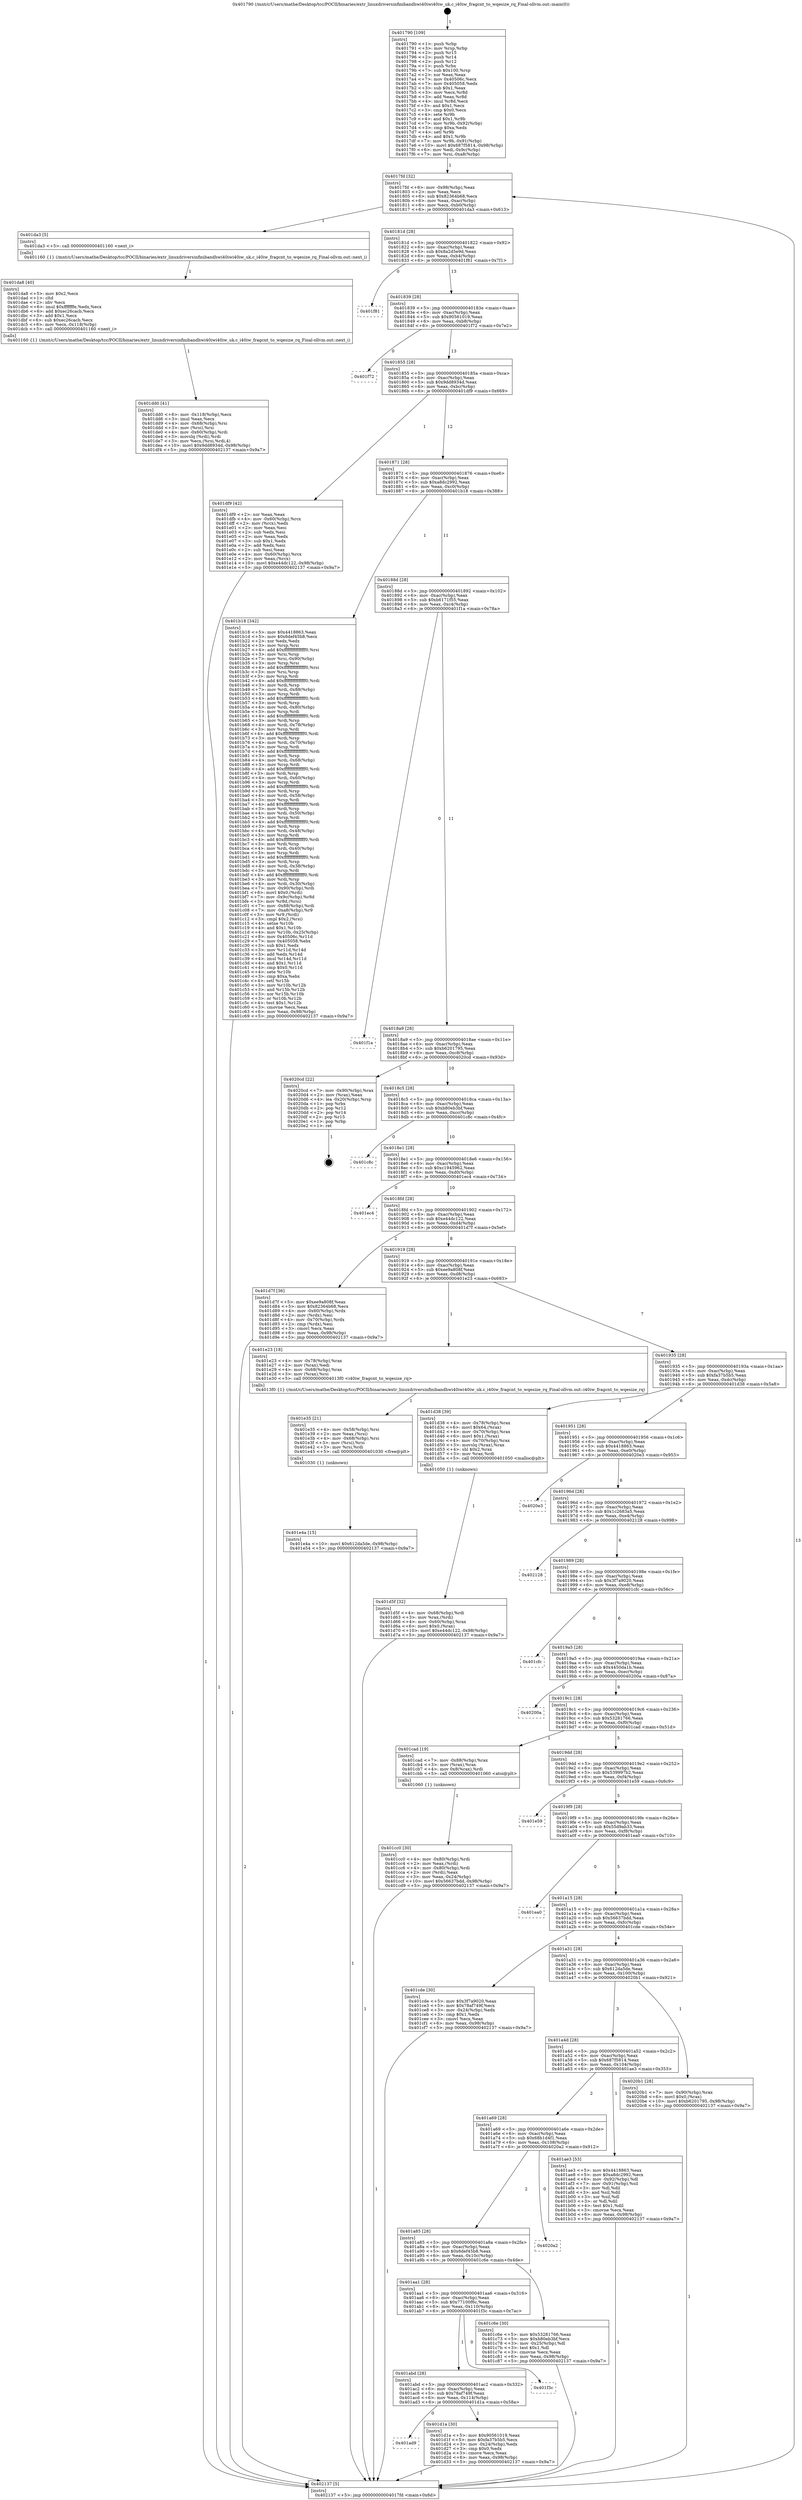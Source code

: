 digraph "0x401790" {
  label = "0x401790 (/mnt/c/Users/mathe/Desktop/tcc/POCII/binaries/extr_linuxdriversinfinibandhwi40iwi40iw_uk.c_i40iw_fragcnt_to_wqesize_rq_Final-ollvm.out::main(0))"
  labelloc = "t"
  node[shape=record]

  Entry [label="",width=0.3,height=0.3,shape=circle,fillcolor=black,style=filled]
  "0x4017fd" [label="{
     0x4017fd [32]\l
     | [instrs]\l
     &nbsp;&nbsp;0x4017fd \<+6\>: mov -0x98(%rbp),%eax\l
     &nbsp;&nbsp;0x401803 \<+2\>: mov %eax,%ecx\l
     &nbsp;&nbsp;0x401805 \<+6\>: sub $0x82364b68,%ecx\l
     &nbsp;&nbsp;0x40180b \<+6\>: mov %eax,-0xac(%rbp)\l
     &nbsp;&nbsp;0x401811 \<+6\>: mov %ecx,-0xb0(%rbp)\l
     &nbsp;&nbsp;0x401817 \<+6\>: je 0000000000401da3 \<main+0x613\>\l
  }"]
  "0x401da3" [label="{
     0x401da3 [5]\l
     | [instrs]\l
     &nbsp;&nbsp;0x401da3 \<+5\>: call 0000000000401160 \<next_i\>\l
     | [calls]\l
     &nbsp;&nbsp;0x401160 \{1\} (/mnt/c/Users/mathe/Desktop/tcc/POCII/binaries/extr_linuxdriversinfinibandhwi40iwi40iw_uk.c_i40iw_fragcnt_to_wqesize_rq_Final-ollvm.out::next_i)\l
  }"]
  "0x40181d" [label="{
     0x40181d [28]\l
     | [instrs]\l
     &nbsp;&nbsp;0x40181d \<+5\>: jmp 0000000000401822 \<main+0x92\>\l
     &nbsp;&nbsp;0x401822 \<+6\>: mov -0xac(%rbp),%eax\l
     &nbsp;&nbsp;0x401828 \<+5\>: sub $0x8a2d5e9d,%eax\l
     &nbsp;&nbsp;0x40182d \<+6\>: mov %eax,-0xb4(%rbp)\l
     &nbsp;&nbsp;0x401833 \<+6\>: je 0000000000401f81 \<main+0x7f1\>\l
  }"]
  Exit [label="",width=0.3,height=0.3,shape=circle,fillcolor=black,style=filled,peripheries=2]
  "0x401f81" [label="{
     0x401f81\l
  }", style=dashed]
  "0x401839" [label="{
     0x401839 [28]\l
     | [instrs]\l
     &nbsp;&nbsp;0x401839 \<+5\>: jmp 000000000040183e \<main+0xae\>\l
     &nbsp;&nbsp;0x40183e \<+6\>: mov -0xac(%rbp),%eax\l
     &nbsp;&nbsp;0x401844 \<+5\>: sub $0x90561019,%eax\l
     &nbsp;&nbsp;0x401849 \<+6\>: mov %eax,-0xb8(%rbp)\l
     &nbsp;&nbsp;0x40184f \<+6\>: je 0000000000401f72 \<main+0x7e2\>\l
  }"]
  "0x401e4a" [label="{
     0x401e4a [15]\l
     | [instrs]\l
     &nbsp;&nbsp;0x401e4a \<+10\>: movl $0x612da5de,-0x98(%rbp)\l
     &nbsp;&nbsp;0x401e54 \<+5\>: jmp 0000000000402137 \<main+0x9a7\>\l
  }"]
  "0x401f72" [label="{
     0x401f72\l
  }", style=dashed]
  "0x401855" [label="{
     0x401855 [28]\l
     | [instrs]\l
     &nbsp;&nbsp;0x401855 \<+5\>: jmp 000000000040185a \<main+0xca\>\l
     &nbsp;&nbsp;0x40185a \<+6\>: mov -0xac(%rbp),%eax\l
     &nbsp;&nbsp;0x401860 \<+5\>: sub $0x9dd8934d,%eax\l
     &nbsp;&nbsp;0x401865 \<+6\>: mov %eax,-0xbc(%rbp)\l
     &nbsp;&nbsp;0x40186b \<+6\>: je 0000000000401df9 \<main+0x669\>\l
  }"]
  "0x401e35" [label="{
     0x401e35 [21]\l
     | [instrs]\l
     &nbsp;&nbsp;0x401e35 \<+4\>: mov -0x58(%rbp),%rsi\l
     &nbsp;&nbsp;0x401e39 \<+2\>: mov %eax,(%rsi)\l
     &nbsp;&nbsp;0x401e3b \<+4\>: mov -0x68(%rbp),%rsi\l
     &nbsp;&nbsp;0x401e3f \<+3\>: mov (%rsi),%rsi\l
     &nbsp;&nbsp;0x401e42 \<+3\>: mov %rsi,%rdi\l
     &nbsp;&nbsp;0x401e45 \<+5\>: call 0000000000401030 \<free@plt\>\l
     | [calls]\l
     &nbsp;&nbsp;0x401030 \{1\} (unknown)\l
  }"]
  "0x401df9" [label="{
     0x401df9 [42]\l
     | [instrs]\l
     &nbsp;&nbsp;0x401df9 \<+2\>: xor %eax,%eax\l
     &nbsp;&nbsp;0x401dfb \<+4\>: mov -0x60(%rbp),%rcx\l
     &nbsp;&nbsp;0x401dff \<+2\>: mov (%rcx),%edx\l
     &nbsp;&nbsp;0x401e01 \<+2\>: mov %eax,%esi\l
     &nbsp;&nbsp;0x401e03 \<+2\>: sub %edx,%esi\l
     &nbsp;&nbsp;0x401e05 \<+2\>: mov %eax,%edx\l
     &nbsp;&nbsp;0x401e07 \<+3\>: sub $0x1,%edx\l
     &nbsp;&nbsp;0x401e0a \<+2\>: add %edx,%esi\l
     &nbsp;&nbsp;0x401e0c \<+2\>: sub %esi,%eax\l
     &nbsp;&nbsp;0x401e0e \<+4\>: mov -0x60(%rbp),%rcx\l
     &nbsp;&nbsp;0x401e12 \<+2\>: mov %eax,(%rcx)\l
     &nbsp;&nbsp;0x401e14 \<+10\>: movl $0xe44dc122,-0x98(%rbp)\l
     &nbsp;&nbsp;0x401e1e \<+5\>: jmp 0000000000402137 \<main+0x9a7\>\l
  }"]
  "0x401871" [label="{
     0x401871 [28]\l
     | [instrs]\l
     &nbsp;&nbsp;0x401871 \<+5\>: jmp 0000000000401876 \<main+0xe6\>\l
     &nbsp;&nbsp;0x401876 \<+6\>: mov -0xac(%rbp),%eax\l
     &nbsp;&nbsp;0x40187c \<+5\>: sub $0xa8dc2992,%eax\l
     &nbsp;&nbsp;0x401881 \<+6\>: mov %eax,-0xc0(%rbp)\l
     &nbsp;&nbsp;0x401887 \<+6\>: je 0000000000401b18 \<main+0x388\>\l
  }"]
  "0x401dd0" [label="{
     0x401dd0 [41]\l
     | [instrs]\l
     &nbsp;&nbsp;0x401dd0 \<+6\>: mov -0x118(%rbp),%ecx\l
     &nbsp;&nbsp;0x401dd6 \<+3\>: imul %eax,%ecx\l
     &nbsp;&nbsp;0x401dd9 \<+4\>: mov -0x68(%rbp),%rsi\l
     &nbsp;&nbsp;0x401ddd \<+3\>: mov (%rsi),%rsi\l
     &nbsp;&nbsp;0x401de0 \<+4\>: mov -0x60(%rbp),%rdi\l
     &nbsp;&nbsp;0x401de4 \<+3\>: movslq (%rdi),%rdi\l
     &nbsp;&nbsp;0x401de7 \<+3\>: mov %ecx,(%rsi,%rdi,4)\l
     &nbsp;&nbsp;0x401dea \<+10\>: movl $0x9dd8934d,-0x98(%rbp)\l
     &nbsp;&nbsp;0x401df4 \<+5\>: jmp 0000000000402137 \<main+0x9a7\>\l
  }"]
  "0x401b18" [label="{
     0x401b18 [342]\l
     | [instrs]\l
     &nbsp;&nbsp;0x401b18 \<+5\>: mov $0x4418863,%eax\l
     &nbsp;&nbsp;0x401b1d \<+5\>: mov $0x6def45b8,%ecx\l
     &nbsp;&nbsp;0x401b22 \<+2\>: xor %edx,%edx\l
     &nbsp;&nbsp;0x401b24 \<+3\>: mov %rsp,%rsi\l
     &nbsp;&nbsp;0x401b27 \<+4\>: add $0xfffffffffffffff0,%rsi\l
     &nbsp;&nbsp;0x401b2b \<+3\>: mov %rsi,%rsp\l
     &nbsp;&nbsp;0x401b2e \<+7\>: mov %rsi,-0x90(%rbp)\l
     &nbsp;&nbsp;0x401b35 \<+3\>: mov %rsp,%rsi\l
     &nbsp;&nbsp;0x401b38 \<+4\>: add $0xfffffffffffffff0,%rsi\l
     &nbsp;&nbsp;0x401b3c \<+3\>: mov %rsi,%rsp\l
     &nbsp;&nbsp;0x401b3f \<+3\>: mov %rsp,%rdi\l
     &nbsp;&nbsp;0x401b42 \<+4\>: add $0xfffffffffffffff0,%rdi\l
     &nbsp;&nbsp;0x401b46 \<+3\>: mov %rdi,%rsp\l
     &nbsp;&nbsp;0x401b49 \<+7\>: mov %rdi,-0x88(%rbp)\l
     &nbsp;&nbsp;0x401b50 \<+3\>: mov %rsp,%rdi\l
     &nbsp;&nbsp;0x401b53 \<+4\>: add $0xfffffffffffffff0,%rdi\l
     &nbsp;&nbsp;0x401b57 \<+3\>: mov %rdi,%rsp\l
     &nbsp;&nbsp;0x401b5a \<+4\>: mov %rdi,-0x80(%rbp)\l
     &nbsp;&nbsp;0x401b5e \<+3\>: mov %rsp,%rdi\l
     &nbsp;&nbsp;0x401b61 \<+4\>: add $0xfffffffffffffff0,%rdi\l
     &nbsp;&nbsp;0x401b65 \<+3\>: mov %rdi,%rsp\l
     &nbsp;&nbsp;0x401b68 \<+4\>: mov %rdi,-0x78(%rbp)\l
     &nbsp;&nbsp;0x401b6c \<+3\>: mov %rsp,%rdi\l
     &nbsp;&nbsp;0x401b6f \<+4\>: add $0xfffffffffffffff0,%rdi\l
     &nbsp;&nbsp;0x401b73 \<+3\>: mov %rdi,%rsp\l
     &nbsp;&nbsp;0x401b76 \<+4\>: mov %rdi,-0x70(%rbp)\l
     &nbsp;&nbsp;0x401b7a \<+3\>: mov %rsp,%rdi\l
     &nbsp;&nbsp;0x401b7d \<+4\>: add $0xfffffffffffffff0,%rdi\l
     &nbsp;&nbsp;0x401b81 \<+3\>: mov %rdi,%rsp\l
     &nbsp;&nbsp;0x401b84 \<+4\>: mov %rdi,-0x68(%rbp)\l
     &nbsp;&nbsp;0x401b88 \<+3\>: mov %rsp,%rdi\l
     &nbsp;&nbsp;0x401b8b \<+4\>: add $0xfffffffffffffff0,%rdi\l
     &nbsp;&nbsp;0x401b8f \<+3\>: mov %rdi,%rsp\l
     &nbsp;&nbsp;0x401b92 \<+4\>: mov %rdi,-0x60(%rbp)\l
     &nbsp;&nbsp;0x401b96 \<+3\>: mov %rsp,%rdi\l
     &nbsp;&nbsp;0x401b99 \<+4\>: add $0xfffffffffffffff0,%rdi\l
     &nbsp;&nbsp;0x401b9d \<+3\>: mov %rdi,%rsp\l
     &nbsp;&nbsp;0x401ba0 \<+4\>: mov %rdi,-0x58(%rbp)\l
     &nbsp;&nbsp;0x401ba4 \<+3\>: mov %rsp,%rdi\l
     &nbsp;&nbsp;0x401ba7 \<+4\>: add $0xfffffffffffffff0,%rdi\l
     &nbsp;&nbsp;0x401bab \<+3\>: mov %rdi,%rsp\l
     &nbsp;&nbsp;0x401bae \<+4\>: mov %rdi,-0x50(%rbp)\l
     &nbsp;&nbsp;0x401bb2 \<+3\>: mov %rsp,%rdi\l
     &nbsp;&nbsp;0x401bb5 \<+4\>: add $0xfffffffffffffff0,%rdi\l
     &nbsp;&nbsp;0x401bb9 \<+3\>: mov %rdi,%rsp\l
     &nbsp;&nbsp;0x401bbc \<+4\>: mov %rdi,-0x48(%rbp)\l
     &nbsp;&nbsp;0x401bc0 \<+3\>: mov %rsp,%rdi\l
     &nbsp;&nbsp;0x401bc3 \<+4\>: add $0xfffffffffffffff0,%rdi\l
     &nbsp;&nbsp;0x401bc7 \<+3\>: mov %rdi,%rsp\l
     &nbsp;&nbsp;0x401bca \<+4\>: mov %rdi,-0x40(%rbp)\l
     &nbsp;&nbsp;0x401bce \<+3\>: mov %rsp,%rdi\l
     &nbsp;&nbsp;0x401bd1 \<+4\>: add $0xfffffffffffffff0,%rdi\l
     &nbsp;&nbsp;0x401bd5 \<+3\>: mov %rdi,%rsp\l
     &nbsp;&nbsp;0x401bd8 \<+4\>: mov %rdi,-0x38(%rbp)\l
     &nbsp;&nbsp;0x401bdc \<+3\>: mov %rsp,%rdi\l
     &nbsp;&nbsp;0x401bdf \<+4\>: add $0xfffffffffffffff0,%rdi\l
     &nbsp;&nbsp;0x401be3 \<+3\>: mov %rdi,%rsp\l
     &nbsp;&nbsp;0x401be6 \<+4\>: mov %rdi,-0x30(%rbp)\l
     &nbsp;&nbsp;0x401bea \<+7\>: mov -0x90(%rbp),%rdi\l
     &nbsp;&nbsp;0x401bf1 \<+6\>: movl $0x0,(%rdi)\l
     &nbsp;&nbsp;0x401bf7 \<+7\>: mov -0x9c(%rbp),%r8d\l
     &nbsp;&nbsp;0x401bfe \<+3\>: mov %r8d,(%rsi)\l
     &nbsp;&nbsp;0x401c01 \<+7\>: mov -0x88(%rbp),%rdi\l
     &nbsp;&nbsp;0x401c08 \<+7\>: mov -0xa8(%rbp),%r9\l
     &nbsp;&nbsp;0x401c0f \<+3\>: mov %r9,(%rdi)\l
     &nbsp;&nbsp;0x401c12 \<+3\>: cmpl $0x2,(%rsi)\l
     &nbsp;&nbsp;0x401c15 \<+4\>: setne %r10b\l
     &nbsp;&nbsp;0x401c19 \<+4\>: and $0x1,%r10b\l
     &nbsp;&nbsp;0x401c1d \<+4\>: mov %r10b,-0x25(%rbp)\l
     &nbsp;&nbsp;0x401c21 \<+8\>: mov 0x40506c,%r11d\l
     &nbsp;&nbsp;0x401c29 \<+7\>: mov 0x405058,%ebx\l
     &nbsp;&nbsp;0x401c30 \<+3\>: sub $0x1,%edx\l
     &nbsp;&nbsp;0x401c33 \<+3\>: mov %r11d,%r14d\l
     &nbsp;&nbsp;0x401c36 \<+3\>: add %edx,%r14d\l
     &nbsp;&nbsp;0x401c39 \<+4\>: imul %r14d,%r11d\l
     &nbsp;&nbsp;0x401c3d \<+4\>: and $0x1,%r11d\l
     &nbsp;&nbsp;0x401c41 \<+4\>: cmp $0x0,%r11d\l
     &nbsp;&nbsp;0x401c45 \<+4\>: sete %r10b\l
     &nbsp;&nbsp;0x401c49 \<+3\>: cmp $0xa,%ebx\l
     &nbsp;&nbsp;0x401c4c \<+4\>: setl %r15b\l
     &nbsp;&nbsp;0x401c50 \<+3\>: mov %r10b,%r12b\l
     &nbsp;&nbsp;0x401c53 \<+3\>: and %r15b,%r12b\l
     &nbsp;&nbsp;0x401c56 \<+3\>: xor %r15b,%r10b\l
     &nbsp;&nbsp;0x401c59 \<+3\>: or %r10b,%r12b\l
     &nbsp;&nbsp;0x401c5c \<+4\>: test $0x1,%r12b\l
     &nbsp;&nbsp;0x401c60 \<+3\>: cmovne %ecx,%eax\l
     &nbsp;&nbsp;0x401c63 \<+6\>: mov %eax,-0x98(%rbp)\l
     &nbsp;&nbsp;0x401c69 \<+5\>: jmp 0000000000402137 \<main+0x9a7\>\l
  }"]
  "0x40188d" [label="{
     0x40188d [28]\l
     | [instrs]\l
     &nbsp;&nbsp;0x40188d \<+5\>: jmp 0000000000401892 \<main+0x102\>\l
     &nbsp;&nbsp;0x401892 \<+6\>: mov -0xac(%rbp),%eax\l
     &nbsp;&nbsp;0x401898 \<+5\>: sub $0xb6171f55,%eax\l
     &nbsp;&nbsp;0x40189d \<+6\>: mov %eax,-0xc4(%rbp)\l
     &nbsp;&nbsp;0x4018a3 \<+6\>: je 0000000000401f1a \<main+0x78a\>\l
  }"]
  "0x401da8" [label="{
     0x401da8 [40]\l
     | [instrs]\l
     &nbsp;&nbsp;0x401da8 \<+5\>: mov $0x2,%ecx\l
     &nbsp;&nbsp;0x401dad \<+1\>: cltd\l
     &nbsp;&nbsp;0x401dae \<+2\>: idiv %ecx\l
     &nbsp;&nbsp;0x401db0 \<+6\>: imul $0xfffffffe,%edx,%ecx\l
     &nbsp;&nbsp;0x401db6 \<+6\>: add $0xec26cacb,%ecx\l
     &nbsp;&nbsp;0x401dbc \<+3\>: add $0x1,%ecx\l
     &nbsp;&nbsp;0x401dbf \<+6\>: sub $0xec26cacb,%ecx\l
     &nbsp;&nbsp;0x401dc5 \<+6\>: mov %ecx,-0x118(%rbp)\l
     &nbsp;&nbsp;0x401dcb \<+5\>: call 0000000000401160 \<next_i\>\l
     | [calls]\l
     &nbsp;&nbsp;0x401160 \{1\} (/mnt/c/Users/mathe/Desktop/tcc/POCII/binaries/extr_linuxdriversinfinibandhwi40iwi40iw_uk.c_i40iw_fragcnt_to_wqesize_rq_Final-ollvm.out::next_i)\l
  }"]
  "0x401f1a" [label="{
     0x401f1a\l
  }", style=dashed]
  "0x4018a9" [label="{
     0x4018a9 [28]\l
     | [instrs]\l
     &nbsp;&nbsp;0x4018a9 \<+5\>: jmp 00000000004018ae \<main+0x11e\>\l
     &nbsp;&nbsp;0x4018ae \<+6\>: mov -0xac(%rbp),%eax\l
     &nbsp;&nbsp;0x4018b4 \<+5\>: sub $0xb6201795,%eax\l
     &nbsp;&nbsp;0x4018b9 \<+6\>: mov %eax,-0xc8(%rbp)\l
     &nbsp;&nbsp;0x4018bf \<+6\>: je 00000000004020cd \<main+0x93d\>\l
  }"]
  "0x401d5f" [label="{
     0x401d5f [32]\l
     | [instrs]\l
     &nbsp;&nbsp;0x401d5f \<+4\>: mov -0x68(%rbp),%rdi\l
     &nbsp;&nbsp;0x401d63 \<+3\>: mov %rax,(%rdi)\l
     &nbsp;&nbsp;0x401d66 \<+4\>: mov -0x60(%rbp),%rax\l
     &nbsp;&nbsp;0x401d6a \<+6\>: movl $0x0,(%rax)\l
     &nbsp;&nbsp;0x401d70 \<+10\>: movl $0xe44dc122,-0x98(%rbp)\l
     &nbsp;&nbsp;0x401d7a \<+5\>: jmp 0000000000402137 \<main+0x9a7\>\l
  }"]
  "0x4020cd" [label="{
     0x4020cd [22]\l
     | [instrs]\l
     &nbsp;&nbsp;0x4020cd \<+7\>: mov -0x90(%rbp),%rax\l
     &nbsp;&nbsp;0x4020d4 \<+2\>: mov (%rax),%eax\l
     &nbsp;&nbsp;0x4020d6 \<+4\>: lea -0x20(%rbp),%rsp\l
     &nbsp;&nbsp;0x4020da \<+1\>: pop %rbx\l
     &nbsp;&nbsp;0x4020db \<+2\>: pop %r12\l
     &nbsp;&nbsp;0x4020dd \<+2\>: pop %r14\l
     &nbsp;&nbsp;0x4020df \<+2\>: pop %r15\l
     &nbsp;&nbsp;0x4020e1 \<+1\>: pop %rbp\l
     &nbsp;&nbsp;0x4020e2 \<+1\>: ret\l
  }"]
  "0x4018c5" [label="{
     0x4018c5 [28]\l
     | [instrs]\l
     &nbsp;&nbsp;0x4018c5 \<+5\>: jmp 00000000004018ca \<main+0x13a\>\l
     &nbsp;&nbsp;0x4018ca \<+6\>: mov -0xac(%rbp),%eax\l
     &nbsp;&nbsp;0x4018d0 \<+5\>: sub $0xb80eb3bf,%eax\l
     &nbsp;&nbsp;0x4018d5 \<+6\>: mov %eax,-0xcc(%rbp)\l
     &nbsp;&nbsp;0x4018db \<+6\>: je 0000000000401c8c \<main+0x4fc\>\l
  }"]
  "0x401ad9" [label="{
     0x401ad9\l
  }", style=dashed]
  "0x401c8c" [label="{
     0x401c8c\l
  }", style=dashed]
  "0x4018e1" [label="{
     0x4018e1 [28]\l
     | [instrs]\l
     &nbsp;&nbsp;0x4018e1 \<+5\>: jmp 00000000004018e6 \<main+0x156\>\l
     &nbsp;&nbsp;0x4018e6 \<+6\>: mov -0xac(%rbp),%eax\l
     &nbsp;&nbsp;0x4018ec \<+5\>: sub $0xc1945962,%eax\l
     &nbsp;&nbsp;0x4018f1 \<+6\>: mov %eax,-0xd0(%rbp)\l
     &nbsp;&nbsp;0x4018f7 \<+6\>: je 0000000000401ec4 \<main+0x734\>\l
  }"]
  "0x401d1a" [label="{
     0x401d1a [30]\l
     | [instrs]\l
     &nbsp;&nbsp;0x401d1a \<+5\>: mov $0x90561019,%eax\l
     &nbsp;&nbsp;0x401d1f \<+5\>: mov $0xfa37b5b5,%ecx\l
     &nbsp;&nbsp;0x401d24 \<+3\>: mov -0x24(%rbp),%edx\l
     &nbsp;&nbsp;0x401d27 \<+3\>: cmp $0x0,%edx\l
     &nbsp;&nbsp;0x401d2a \<+3\>: cmove %ecx,%eax\l
     &nbsp;&nbsp;0x401d2d \<+6\>: mov %eax,-0x98(%rbp)\l
     &nbsp;&nbsp;0x401d33 \<+5\>: jmp 0000000000402137 \<main+0x9a7\>\l
  }"]
  "0x401ec4" [label="{
     0x401ec4\l
  }", style=dashed]
  "0x4018fd" [label="{
     0x4018fd [28]\l
     | [instrs]\l
     &nbsp;&nbsp;0x4018fd \<+5\>: jmp 0000000000401902 \<main+0x172\>\l
     &nbsp;&nbsp;0x401902 \<+6\>: mov -0xac(%rbp),%eax\l
     &nbsp;&nbsp;0x401908 \<+5\>: sub $0xe44dc122,%eax\l
     &nbsp;&nbsp;0x40190d \<+6\>: mov %eax,-0xd4(%rbp)\l
     &nbsp;&nbsp;0x401913 \<+6\>: je 0000000000401d7f \<main+0x5ef\>\l
  }"]
  "0x401abd" [label="{
     0x401abd [28]\l
     | [instrs]\l
     &nbsp;&nbsp;0x401abd \<+5\>: jmp 0000000000401ac2 \<main+0x332\>\l
     &nbsp;&nbsp;0x401ac2 \<+6\>: mov -0xac(%rbp),%eax\l
     &nbsp;&nbsp;0x401ac8 \<+5\>: sub $0x78af749f,%eax\l
     &nbsp;&nbsp;0x401acd \<+6\>: mov %eax,-0x114(%rbp)\l
     &nbsp;&nbsp;0x401ad3 \<+6\>: je 0000000000401d1a \<main+0x58a\>\l
  }"]
  "0x401d7f" [label="{
     0x401d7f [36]\l
     | [instrs]\l
     &nbsp;&nbsp;0x401d7f \<+5\>: mov $0xee9a808f,%eax\l
     &nbsp;&nbsp;0x401d84 \<+5\>: mov $0x82364b68,%ecx\l
     &nbsp;&nbsp;0x401d89 \<+4\>: mov -0x60(%rbp),%rdx\l
     &nbsp;&nbsp;0x401d8d \<+2\>: mov (%rdx),%esi\l
     &nbsp;&nbsp;0x401d8f \<+4\>: mov -0x70(%rbp),%rdx\l
     &nbsp;&nbsp;0x401d93 \<+2\>: cmp (%rdx),%esi\l
     &nbsp;&nbsp;0x401d95 \<+3\>: cmovl %ecx,%eax\l
     &nbsp;&nbsp;0x401d98 \<+6\>: mov %eax,-0x98(%rbp)\l
     &nbsp;&nbsp;0x401d9e \<+5\>: jmp 0000000000402137 \<main+0x9a7\>\l
  }"]
  "0x401919" [label="{
     0x401919 [28]\l
     | [instrs]\l
     &nbsp;&nbsp;0x401919 \<+5\>: jmp 000000000040191e \<main+0x18e\>\l
     &nbsp;&nbsp;0x40191e \<+6\>: mov -0xac(%rbp),%eax\l
     &nbsp;&nbsp;0x401924 \<+5\>: sub $0xee9a808f,%eax\l
     &nbsp;&nbsp;0x401929 \<+6\>: mov %eax,-0xd8(%rbp)\l
     &nbsp;&nbsp;0x40192f \<+6\>: je 0000000000401e23 \<main+0x693\>\l
  }"]
  "0x401f3c" [label="{
     0x401f3c\l
  }", style=dashed]
  "0x401e23" [label="{
     0x401e23 [18]\l
     | [instrs]\l
     &nbsp;&nbsp;0x401e23 \<+4\>: mov -0x78(%rbp),%rax\l
     &nbsp;&nbsp;0x401e27 \<+2\>: mov (%rax),%edi\l
     &nbsp;&nbsp;0x401e29 \<+4\>: mov -0x68(%rbp),%rax\l
     &nbsp;&nbsp;0x401e2d \<+3\>: mov (%rax),%rsi\l
     &nbsp;&nbsp;0x401e30 \<+5\>: call 00000000004013f0 \<i40iw_fragcnt_to_wqesize_rq\>\l
     | [calls]\l
     &nbsp;&nbsp;0x4013f0 \{1\} (/mnt/c/Users/mathe/Desktop/tcc/POCII/binaries/extr_linuxdriversinfinibandhwi40iwi40iw_uk.c_i40iw_fragcnt_to_wqesize_rq_Final-ollvm.out::i40iw_fragcnt_to_wqesize_rq)\l
  }"]
  "0x401935" [label="{
     0x401935 [28]\l
     | [instrs]\l
     &nbsp;&nbsp;0x401935 \<+5\>: jmp 000000000040193a \<main+0x1aa\>\l
     &nbsp;&nbsp;0x40193a \<+6\>: mov -0xac(%rbp),%eax\l
     &nbsp;&nbsp;0x401940 \<+5\>: sub $0xfa37b5b5,%eax\l
     &nbsp;&nbsp;0x401945 \<+6\>: mov %eax,-0xdc(%rbp)\l
     &nbsp;&nbsp;0x40194b \<+6\>: je 0000000000401d38 \<main+0x5a8\>\l
  }"]
  "0x401cc0" [label="{
     0x401cc0 [30]\l
     | [instrs]\l
     &nbsp;&nbsp;0x401cc0 \<+4\>: mov -0x80(%rbp),%rdi\l
     &nbsp;&nbsp;0x401cc4 \<+2\>: mov %eax,(%rdi)\l
     &nbsp;&nbsp;0x401cc6 \<+4\>: mov -0x80(%rbp),%rdi\l
     &nbsp;&nbsp;0x401cca \<+2\>: mov (%rdi),%eax\l
     &nbsp;&nbsp;0x401ccc \<+3\>: mov %eax,-0x24(%rbp)\l
     &nbsp;&nbsp;0x401ccf \<+10\>: movl $0x56637bdd,-0x98(%rbp)\l
     &nbsp;&nbsp;0x401cd9 \<+5\>: jmp 0000000000402137 \<main+0x9a7\>\l
  }"]
  "0x401d38" [label="{
     0x401d38 [39]\l
     | [instrs]\l
     &nbsp;&nbsp;0x401d38 \<+4\>: mov -0x78(%rbp),%rax\l
     &nbsp;&nbsp;0x401d3c \<+6\>: movl $0x64,(%rax)\l
     &nbsp;&nbsp;0x401d42 \<+4\>: mov -0x70(%rbp),%rax\l
     &nbsp;&nbsp;0x401d46 \<+6\>: movl $0x1,(%rax)\l
     &nbsp;&nbsp;0x401d4c \<+4\>: mov -0x70(%rbp),%rax\l
     &nbsp;&nbsp;0x401d50 \<+3\>: movslq (%rax),%rax\l
     &nbsp;&nbsp;0x401d53 \<+4\>: shl $0x2,%rax\l
     &nbsp;&nbsp;0x401d57 \<+3\>: mov %rax,%rdi\l
     &nbsp;&nbsp;0x401d5a \<+5\>: call 0000000000401050 \<malloc@plt\>\l
     | [calls]\l
     &nbsp;&nbsp;0x401050 \{1\} (unknown)\l
  }"]
  "0x401951" [label="{
     0x401951 [28]\l
     | [instrs]\l
     &nbsp;&nbsp;0x401951 \<+5\>: jmp 0000000000401956 \<main+0x1c6\>\l
     &nbsp;&nbsp;0x401956 \<+6\>: mov -0xac(%rbp),%eax\l
     &nbsp;&nbsp;0x40195c \<+5\>: sub $0x4418863,%eax\l
     &nbsp;&nbsp;0x401961 \<+6\>: mov %eax,-0xe0(%rbp)\l
     &nbsp;&nbsp;0x401967 \<+6\>: je 00000000004020e3 \<main+0x953\>\l
  }"]
  "0x401aa1" [label="{
     0x401aa1 [28]\l
     | [instrs]\l
     &nbsp;&nbsp;0x401aa1 \<+5\>: jmp 0000000000401aa6 \<main+0x316\>\l
     &nbsp;&nbsp;0x401aa6 \<+6\>: mov -0xac(%rbp),%eax\l
     &nbsp;&nbsp;0x401aac \<+5\>: sub $0x77100f6c,%eax\l
     &nbsp;&nbsp;0x401ab1 \<+6\>: mov %eax,-0x110(%rbp)\l
     &nbsp;&nbsp;0x401ab7 \<+6\>: je 0000000000401f3c \<main+0x7ac\>\l
  }"]
  "0x4020e3" [label="{
     0x4020e3\l
  }", style=dashed]
  "0x40196d" [label="{
     0x40196d [28]\l
     | [instrs]\l
     &nbsp;&nbsp;0x40196d \<+5\>: jmp 0000000000401972 \<main+0x1e2\>\l
     &nbsp;&nbsp;0x401972 \<+6\>: mov -0xac(%rbp),%eax\l
     &nbsp;&nbsp;0x401978 \<+5\>: sub $0x1c2683a5,%eax\l
     &nbsp;&nbsp;0x40197d \<+6\>: mov %eax,-0xe4(%rbp)\l
     &nbsp;&nbsp;0x401983 \<+6\>: je 0000000000402128 \<main+0x998\>\l
  }"]
  "0x401c6e" [label="{
     0x401c6e [30]\l
     | [instrs]\l
     &nbsp;&nbsp;0x401c6e \<+5\>: mov $0x53281766,%eax\l
     &nbsp;&nbsp;0x401c73 \<+5\>: mov $0xb80eb3bf,%ecx\l
     &nbsp;&nbsp;0x401c78 \<+3\>: mov -0x25(%rbp),%dl\l
     &nbsp;&nbsp;0x401c7b \<+3\>: test $0x1,%dl\l
     &nbsp;&nbsp;0x401c7e \<+3\>: cmovne %ecx,%eax\l
     &nbsp;&nbsp;0x401c81 \<+6\>: mov %eax,-0x98(%rbp)\l
     &nbsp;&nbsp;0x401c87 \<+5\>: jmp 0000000000402137 \<main+0x9a7\>\l
  }"]
  "0x402128" [label="{
     0x402128\l
  }", style=dashed]
  "0x401989" [label="{
     0x401989 [28]\l
     | [instrs]\l
     &nbsp;&nbsp;0x401989 \<+5\>: jmp 000000000040198e \<main+0x1fe\>\l
     &nbsp;&nbsp;0x40198e \<+6\>: mov -0xac(%rbp),%eax\l
     &nbsp;&nbsp;0x401994 \<+5\>: sub $0x3f7a9020,%eax\l
     &nbsp;&nbsp;0x401999 \<+6\>: mov %eax,-0xe8(%rbp)\l
     &nbsp;&nbsp;0x40199f \<+6\>: je 0000000000401cfc \<main+0x56c\>\l
  }"]
  "0x401a85" [label="{
     0x401a85 [28]\l
     | [instrs]\l
     &nbsp;&nbsp;0x401a85 \<+5\>: jmp 0000000000401a8a \<main+0x2fa\>\l
     &nbsp;&nbsp;0x401a8a \<+6\>: mov -0xac(%rbp),%eax\l
     &nbsp;&nbsp;0x401a90 \<+5\>: sub $0x6def45b8,%eax\l
     &nbsp;&nbsp;0x401a95 \<+6\>: mov %eax,-0x10c(%rbp)\l
     &nbsp;&nbsp;0x401a9b \<+6\>: je 0000000000401c6e \<main+0x4de\>\l
  }"]
  "0x401cfc" [label="{
     0x401cfc\l
  }", style=dashed]
  "0x4019a5" [label="{
     0x4019a5 [28]\l
     | [instrs]\l
     &nbsp;&nbsp;0x4019a5 \<+5\>: jmp 00000000004019aa \<main+0x21a\>\l
     &nbsp;&nbsp;0x4019aa \<+6\>: mov -0xac(%rbp),%eax\l
     &nbsp;&nbsp;0x4019b0 \<+5\>: sub $0x4450da1b,%eax\l
     &nbsp;&nbsp;0x4019b5 \<+6\>: mov %eax,-0xec(%rbp)\l
     &nbsp;&nbsp;0x4019bb \<+6\>: je 000000000040200a \<main+0x87a\>\l
  }"]
  "0x4020a2" [label="{
     0x4020a2\l
  }", style=dashed]
  "0x40200a" [label="{
     0x40200a\l
  }", style=dashed]
  "0x4019c1" [label="{
     0x4019c1 [28]\l
     | [instrs]\l
     &nbsp;&nbsp;0x4019c1 \<+5\>: jmp 00000000004019c6 \<main+0x236\>\l
     &nbsp;&nbsp;0x4019c6 \<+6\>: mov -0xac(%rbp),%eax\l
     &nbsp;&nbsp;0x4019cc \<+5\>: sub $0x53281766,%eax\l
     &nbsp;&nbsp;0x4019d1 \<+6\>: mov %eax,-0xf0(%rbp)\l
     &nbsp;&nbsp;0x4019d7 \<+6\>: je 0000000000401cad \<main+0x51d\>\l
  }"]
  "0x401790" [label="{
     0x401790 [109]\l
     | [instrs]\l
     &nbsp;&nbsp;0x401790 \<+1\>: push %rbp\l
     &nbsp;&nbsp;0x401791 \<+3\>: mov %rsp,%rbp\l
     &nbsp;&nbsp;0x401794 \<+2\>: push %r15\l
     &nbsp;&nbsp;0x401796 \<+2\>: push %r14\l
     &nbsp;&nbsp;0x401798 \<+2\>: push %r12\l
     &nbsp;&nbsp;0x40179a \<+1\>: push %rbx\l
     &nbsp;&nbsp;0x40179b \<+7\>: sub $0x100,%rsp\l
     &nbsp;&nbsp;0x4017a2 \<+2\>: xor %eax,%eax\l
     &nbsp;&nbsp;0x4017a4 \<+7\>: mov 0x40506c,%ecx\l
     &nbsp;&nbsp;0x4017ab \<+7\>: mov 0x405058,%edx\l
     &nbsp;&nbsp;0x4017b2 \<+3\>: sub $0x1,%eax\l
     &nbsp;&nbsp;0x4017b5 \<+3\>: mov %ecx,%r8d\l
     &nbsp;&nbsp;0x4017b8 \<+3\>: add %eax,%r8d\l
     &nbsp;&nbsp;0x4017bb \<+4\>: imul %r8d,%ecx\l
     &nbsp;&nbsp;0x4017bf \<+3\>: and $0x1,%ecx\l
     &nbsp;&nbsp;0x4017c2 \<+3\>: cmp $0x0,%ecx\l
     &nbsp;&nbsp;0x4017c5 \<+4\>: sete %r9b\l
     &nbsp;&nbsp;0x4017c9 \<+4\>: and $0x1,%r9b\l
     &nbsp;&nbsp;0x4017cd \<+7\>: mov %r9b,-0x92(%rbp)\l
     &nbsp;&nbsp;0x4017d4 \<+3\>: cmp $0xa,%edx\l
     &nbsp;&nbsp;0x4017d7 \<+4\>: setl %r9b\l
     &nbsp;&nbsp;0x4017db \<+4\>: and $0x1,%r9b\l
     &nbsp;&nbsp;0x4017df \<+7\>: mov %r9b,-0x91(%rbp)\l
     &nbsp;&nbsp;0x4017e6 \<+10\>: movl $0x687f5814,-0x98(%rbp)\l
     &nbsp;&nbsp;0x4017f0 \<+6\>: mov %edi,-0x9c(%rbp)\l
     &nbsp;&nbsp;0x4017f6 \<+7\>: mov %rsi,-0xa8(%rbp)\l
  }"]
  "0x401cad" [label="{
     0x401cad [19]\l
     | [instrs]\l
     &nbsp;&nbsp;0x401cad \<+7\>: mov -0x88(%rbp),%rax\l
     &nbsp;&nbsp;0x401cb4 \<+3\>: mov (%rax),%rax\l
     &nbsp;&nbsp;0x401cb7 \<+4\>: mov 0x8(%rax),%rdi\l
     &nbsp;&nbsp;0x401cbb \<+5\>: call 0000000000401060 \<atoi@plt\>\l
     | [calls]\l
     &nbsp;&nbsp;0x401060 \{1\} (unknown)\l
  }"]
  "0x4019dd" [label="{
     0x4019dd [28]\l
     | [instrs]\l
     &nbsp;&nbsp;0x4019dd \<+5\>: jmp 00000000004019e2 \<main+0x252\>\l
     &nbsp;&nbsp;0x4019e2 \<+6\>: mov -0xac(%rbp),%eax\l
     &nbsp;&nbsp;0x4019e8 \<+5\>: sub $0x539997b2,%eax\l
     &nbsp;&nbsp;0x4019ed \<+6\>: mov %eax,-0xf4(%rbp)\l
     &nbsp;&nbsp;0x4019f3 \<+6\>: je 0000000000401e59 \<main+0x6c9\>\l
  }"]
  "0x402137" [label="{
     0x402137 [5]\l
     | [instrs]\l
     &nbsp;&nbsp;0x402137 \<+5\>: jmp 00000000004017fd \<main+0x6d\>\l
  }"]
  "0x401e59" [label="{
     0x401e59\l
  }", style=dashed]
  "0x4019f9" [label="{
     0x4019f9 [28]\l
     | [instrs]\l
     &nbsp;&nbsp;0x4019f9 \<+5\>: jmp 00000000004019fe \<main+0x26e\>\l
     &nbsp;&nbsp;0x4019fe \<+6\>: mov -0xac(%rbp),%eax\l
     &nbsp;&nbsp;0x401a04 \<+5\>: sub $0x55d9ab33,%eax\l
     &nbsp;&nbsp;0x401a09 \<+6\>: mov %eax,-0xf8(%rbp)\l
     &nbsp;&nbsp;0x401a0f \<+6\>: je 0000000000401ea0 \<main+0x710\>\l
  }"]
  "0x401a69" [label="{
     0x401a69 [28]\l
     | [instrs]\l
     &nbsp;&nbsp;0x401a69 \<+5\>: jmp 0000000000401a6e \<main+0x2de\>\l
     &nbsp;&nbsp;0x401a6e \<+6\>: mov -0xac(%rbp),%eax\l
     &nbsp;&nbsp;0x401a74 \<+5\>: sub $0x68b1d4f1,%eax\l
     &nbsp;&nbsp;0x401a79 \<+6\>: mov %eax,-0x108(%rbp)\l
     &nbsp;&nbsp;0x401a7f \<+6\>: je 00000000004020a2 \<main+0x912\>\l
  }"]
  "0x401ea0" [label="{
     0x401ea0\l
  }", style=dashed]
  "0x401a15" [label="{
     0x401a15 [28]\l
     | [instrs]\l
     &nbsp;&nbsp;0x401a15 \<+5\>: jmp 0000000000401a1a \<main+0x28a\>\l
     &nbsp;&nbsp;0x401a1a \<+6\>: mov -0xac(%rbp),%eax\l
     &nbsp;&nbsp;0x401a20 \<+5\>: sub $0x56637bdd,%eax\l
     &nbsp;&nbsp;0x401a25 \<+6\>: mov %eax,-0xfc(%rbp)\l
     &nbsp;&nbsp;0x401a2b \<+6\>: je 0000000000401cde \<main+0x54e\>\l
  }"]
  "0x401ae3" [label="{
     0x401ae3 [53]\l
     | [instrs]\l
     &nbsp;&nbsp;0x401ae3 \<+5\>: mov $0x4418863,%eax\l
     &nbsp;&nbsp;0x401ae8 \<+5\>: mov $0xa8dc2992,%ecx\l
     &nbsp;&nbsp;0x401aed \<+6\>: mov -0x92(%rbp),%dl\l
     &nbsp;&nbsp;0x401af3 \<+7\>: mov -0x91(%rbp),%sil\l
     &nbsp;&nbsp;0x401afa \<+3\>: mov %dl,%dil\l
     &nbsp;&nbsp;0x401afd \<+3\>: and %sil,%dil\l
     &nbsp;&nbsp;0x401b00 \<+3\>: xor %sil,%dl\l
     &nbsp;&nbsp;0x401b03 \<+3\>: or %dl,%dil\l
     &nbsp;&nbsp;0x401b06 \<+4\>: test $0x1,%dil\l
     &nbsp;&nbsp;0x401b0a \<+3\>: cmovne %ecx,%eax\l
     &nbsp;&nbsp;0x401b0d \<+6\>: mov %eax,-0x98(%rbp)\l
     &nbsp;&nbsp;0x401b13 \<+5\>: jmp 0000000000402137 \<main+0x9a7\>\l
  }"]
  "0x401cde" [label="{
     0x401cde [30]\l
     | [instrs]\l
     &nbsp;&nbsp;0x401cde \<+5\>: mov $0x3f7a9020,%eax\l
     &nbsp;&nbsp;0x401ce3 \<+5\>: mov $0x78af749f,%ecx\l
     &nbsp;&nbsp;0x401ce8 \<+3\>: mov -0x24(%rbp),%edx\l
     &nbsp;&nbsp;0x401ceb \<+3\>: cmp $0x1,%edx\l
     &nbsp;&nbsp;0x401cee \<+3\>: cmovl %ecx,%eax\l
     &nbsp;&nbsp;0x401cf1 \<+6\>: mov %eax,-0x98(%rbp)\l
     &nbsp;&nbsp;0x401cf7 \<+5\>: jmp 0000000000402137 \<main+0x9a7\>\l
  }"]
  "0x401a31" [label="{
     0x401a31 [28]\l
     | [instrs]\l
     &nbsp;&nbsp;0x401a31 \<+5\>: jmp 0000000000401a36 \<main+0x2a6\>\l
     &nbsp;&nbsp;0x401a36 \<+6\>: mov -0xac(%rbp),%eax\l
     &nbsp;&nbsp;0x401a3c \<+5\>: sub $0x612da5de,%eax\l
     &nbsp;&nbsp;0x401a41 \<+6\>: mov %eax,-0x100(%rbp)\l
     &nbsp;&nbsp;0x401a47 \<+6\>: je 00000000004020b1 \<main+0x921\>\l
  }"]
  "0x401a4d" [label="{
     0x401a4d [28]\l
     | [instrs]\l
     &nbsp;&nbsp;0x401a4d \<+5\>: jmp 0000000000401a52 \<main+0x2c2\>\l
     &nbsp;&nbsp;0x401a52 \<+6\>: mov -0xac(%rbp),%eax\l
     &nbsp;&nbsp;0x401a58 \<+5\>: sub $0x687f5814,%eax\l
     &nbsp;&nbsp;0x401a5d \<+6\>: mov %eax,-0x104(%rbp)\l
     &nbsp;&nbsp;0x401a63 \<+6\>: je 0000000000401ae3 \<main+0x353\>\l
  }"]
  "0x4020b1" [label="{
     0x4020b1 [28]\l
     | [instrs]\l
     &nbsp;&nbsp;0x4020b1 \<+7\>: mov -0x90(%rbp),%rax\l
     &nbsp;&nbsp;0x4020b8 \<+6\>: movl $0x0,(%rax)\l
     &nbsp;&nbsp;0x4020be \<+10\>: movl $0xb6201795,-0x98(%rbp)\l
     &nbsp;&nbsp;0x4020c8 \<+5\>: jmp 0000000000402137 \<main+0x9a7\>\l
  }"]
  Entry -> "0x401790" [label=" 1"]
  "0x4017fd" -> "0x401da3" [label=" 1"]
  "0x4017fd" -> "0x40181d" [label=" 13"]
  "0x4020cd" -> Exit [label=" 1"]
  "0x40181d" -> "0x401f81" [label=" 0"]
  "0x40181d" -> "0x401839" [label=" 13"]
  "0x4020b1" -> "0x402137" [label=" 1"]
  "0x401839" -> "0x401f72" [label=" 0"]
  "0x401839" -> "0x401855" [label=" 13"]
  "0x401e4a" -> "0x402137" [label=" 1"]
  "0x401855" -> "0x401df9" [label=" 1"]
  "0x401855" -> "0x401871" [label=" 12"]
  "0x401e35" -> "0x401e4a" [label=" 1"]
  "0x401871" -> "0x401b18" [label=" 1"]
  "0x401871" -> "0x40188d" [label=" 11"]
  "0x401e23" -> "0x401e35" [label=" 1"]
  "0x40188d" -> "0x401f1a" [label=" 0"]
  "0x40188d" -> "0x4018a9" [label=" 11"]
  "0x401df9" -> "0x402137" [label=" 1"]
  "0x4018a9" -> "0x4020cd" [label=" 1"]
  "0x4018a9" -> "0x4018c5" [label=" 10"]
  "0x401dd0" -> "0x402137" [label=" 1"]
  "0x4018c5" -> "0x401c8c" [label=" 0"]
  "0x4018c5" -> "0x4018e1" [label=" 10"]
  "0x401da8" -> "0x401dd0" [label=" 1"]
  "0x4018e1" -> "0x401ec4" [label=" 0"]
  "0x4018e1" -> "0x4018fd" [label=" 10"]
  "0x401da3" -> "0x401da8" [label=" 1"]
  "0x4018fd" -> "0x401d7f" [label=" 2"]
  "0x4018fd" -> "0x401919" [label=" 8"]
  "0x401d5f" -> "0x402137" [label=" 1"]
  "0x401919" -> "0x401e23" [label=" 1"]
  "0x401919" -> "0x401935" [label=" 7"]
  "0x401d38" -> "0x401d5f" [label=" 1"]
  "0x401935" -> "0x401d38" [label=" 1"]
  "0x401935" -> "0x401951" [label=" 6"]
  "0x401abd" -> "0x401ad9" [label=" 0"]
  "0x401951" -> "0x4020e3" [label=" 0"]
  "0x401951" -> "0x40196d" [label=" 6"]
  "0x401abd" -> "0x401d1a" [label=" 1"]
  "0x40196d" -> "0x402128" [label=" 0"]
  "0x40196d" -> "0x401989" [label=" 6"]
  "0x401d7f" -> "0x402137" [label=" 2"]
  "0x401989" -> "0x401cfc" [label=" 0"]
  "0x401989" -> "0x4019a5" [label=" 6"]
  "0x401aa1" -> "0x401f3c" [label=" 0"]
  "0x4019a5" -> "0x40200a" [label=" 0"]
  "0x4019a5" -> "0x4019c1" [label=" 6"]
  "0x401d1a" -> "0x402137" [label=" 1"]
  "0x4019c1" -> "0x401cad" [label=" 1"]
  "0x4019c1" -> "0x4019dd" [label=" 5"]
  "0x401cad" -> "0x401cc0" [label=" 1"]
  "0x4019dd" -> "0x401e59" [label=" 0"]
  "0x4019dd" -> "0x4019f9" [label=" 5"]
  "0x401c6e" -> "0x402137" [label=" 1"]
  "0x4019f9" -> "0x401ea0" [label=" 0"]
  "0x4019f9" -> "0x401a15" [label=" 5"]
  "0x401a85" -> "0x401aa1" [label=" 1"]
  "0x401a15" -> "0x401cde" [label=" 1"]
  "0x401a15" -> "0x401a31" [label=" 4"]
  "0x401a85" -> "0x401c6e" [label=" 1"]
  "0x401a31" -> "0x4020b1" [label=" 1"]
  "0x401a31" -> "0x401a4d" [label=" 3"]
  "0x401aa1" -> "0x401abd" [label=" 1"]
  "0x401a4d" -> "0x401ae3" [label=" 1"]
  "0x401a4d" -> "0x401a69" [label=" 2"]
  "0x401ae3" -> "0x402137" [label=" 1"]
  "0x401790" -> "0x4017fd" [label=" 1"]
  "0x402137" -> "0x4017fd" [label=" 13"]
  "0x401cc0" -> "0x402137" [label=" 1"]
  "0x401b18" -> "0x402137" [label=" 1"]
  "0x401cde" -> "0x402137" [label=" 1"]
  "0x401a69" -> "0x4020a2" [label=" 0"]
  "0x401a69" -> "0x401a85" [label=" 2"]
}
